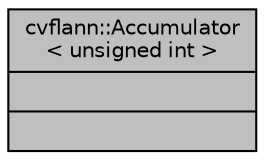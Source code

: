 digraph "cvflann::Accumulator&lt; unsigned int &gt;"
{
 // LATEX_PDF_SIZE
  edge [fontname="Helvetica",fontsize="10",labelfontname="Helvetica",labelfontsize="10"];
  node [fontname="Helvetica",fontsize="10",shape=record];
  Node1 [label="{cvflann::Accumulator\l\< unsigned int \>\n||}",height=0.2,width=0.4,color="black", fillcolor="grey75", style="filled", fontcolor="black",tooltip=" "];
}
